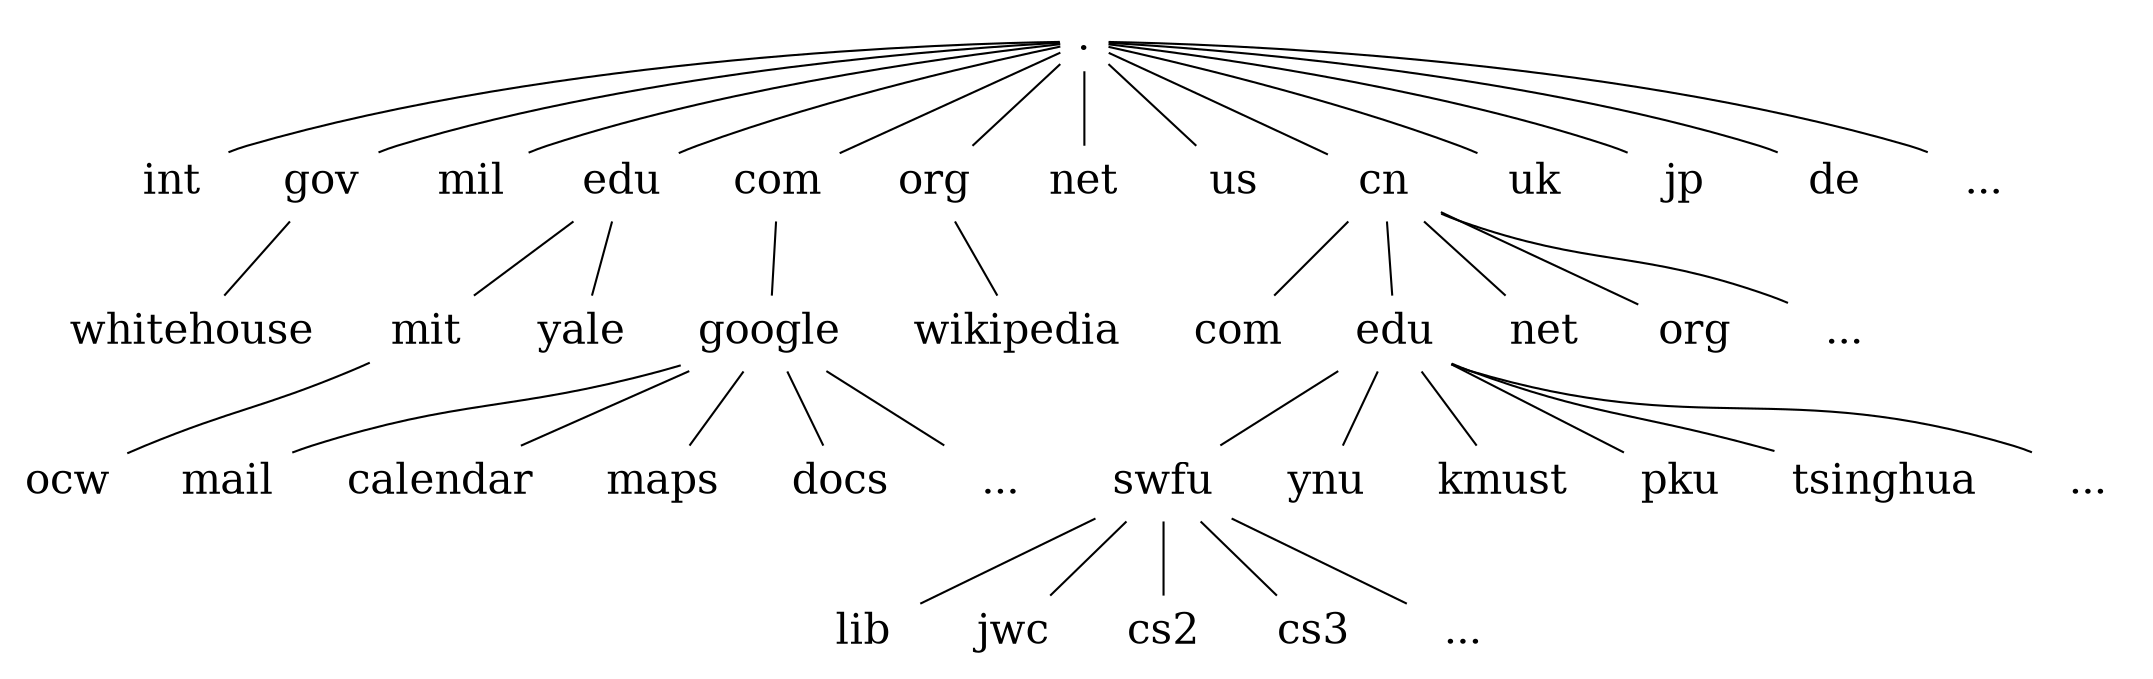 digraph dns {
	edge [dir=none;]
	
	node [shape=plaintext; style=filled, color=white; fontsize=20];
	
	{ rank=same; int; gov; mil; edu; com; org; net; us; cn; uk; jp; de; more
		[label="..."];
	}

	{ rank=same; whitehouse; mit; yale; google; wikipedia; com1
		[label="com"]; edu1 [label="edu"]; net1 [label="net"]; org1 [label="org"]; more2
		[label="..."];
	}

	{ rank=same; ocw; mail; calendar; maps; docs; more1 [label="..."]; swfu;
		ynu; kmust; pku; tsinghua; more3 [label="..."];
	}

	{ rank=same; lib; jwc; cs2; cs3; more4 [label="..."];}
	
	root [label=".",width=0,height=0];

	root -> { int; gov; mil; edu; com; org; net; us; cn; uk; jp; de; more [label="..."]; }

	com -> google -> { mail; calendar; maps; docs; more1 [label="..."]; }
	
	gov -> whitehouse;
	org -> wikipedia;
	edu -> mit -> ocw;
	edu -> yale;
	
	cn -> { com1 [label="com"]; edu1 [label="edu"]; net1 [label="net"]; org1
		[label="org"]; more2 [label="..."]; }

	edu1 -> { swfu; ynu; kmust; pku; tsinghua; more3 [label="..."]; }
	
	swfu -> { lib; jwc; cs2; cs3; more4 [label="..."]; }
}
